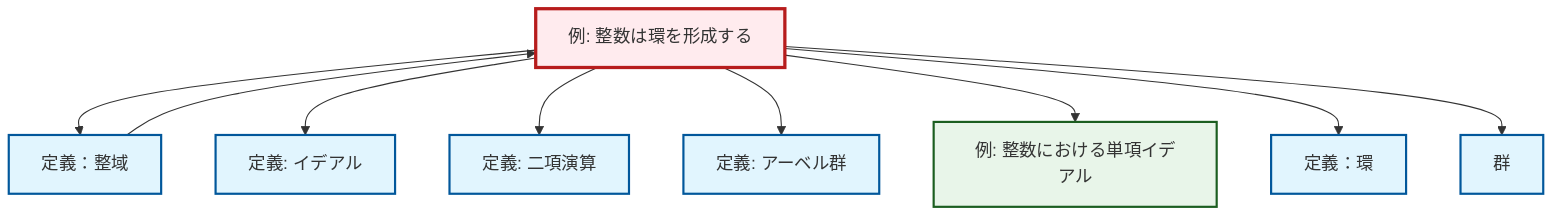 graph TD
    classDef definition fill:#e1f5fe,stroke:#01579b,stroke-width:2px
    classDef theorem fill:#f3e5f5,stroke:#4a148c,stroke-width:2px
    classDef axiom fill:#fff3e0,stroke:#e65100,stroke-width:2px
    classDef example fill:#e8f5e9,stroke:#1b5e20,stroke-width:2px
    classDef current fill:#ffebee,stroke:#b71c1c,stroke-width:3px
    ex-principal-ideal["例: 整数における単項イデアル"]:::example
    def-ring["定義：環"]:::definition
    ex-integers-ring["例: 整数は環を形成する"]:::example
    def-binary-operation["定義: 二項演算"]:::definition
    def-integral-domain["定義：整域"]:::definition
    def-abelian-group["定義: アーベル群"]:::definition
    def-ideal["定義: イデアル"]:::definition
    def-group["群"]:::definition
    ex-integers-ring --> def-integral-domain
    ex-integers-ring --> def-ideal
    ex-integers-ring --> def-binary-operation
    ex-integers-ring --> def-abelian-group
    ex-integers-ring --> ex-principal-ideal
    ex-integers-ring --> def-ring
    def-integral-domain --> ex-integers-ring
    ex-integers-ring --> def-group
    class ex-integers-ring current